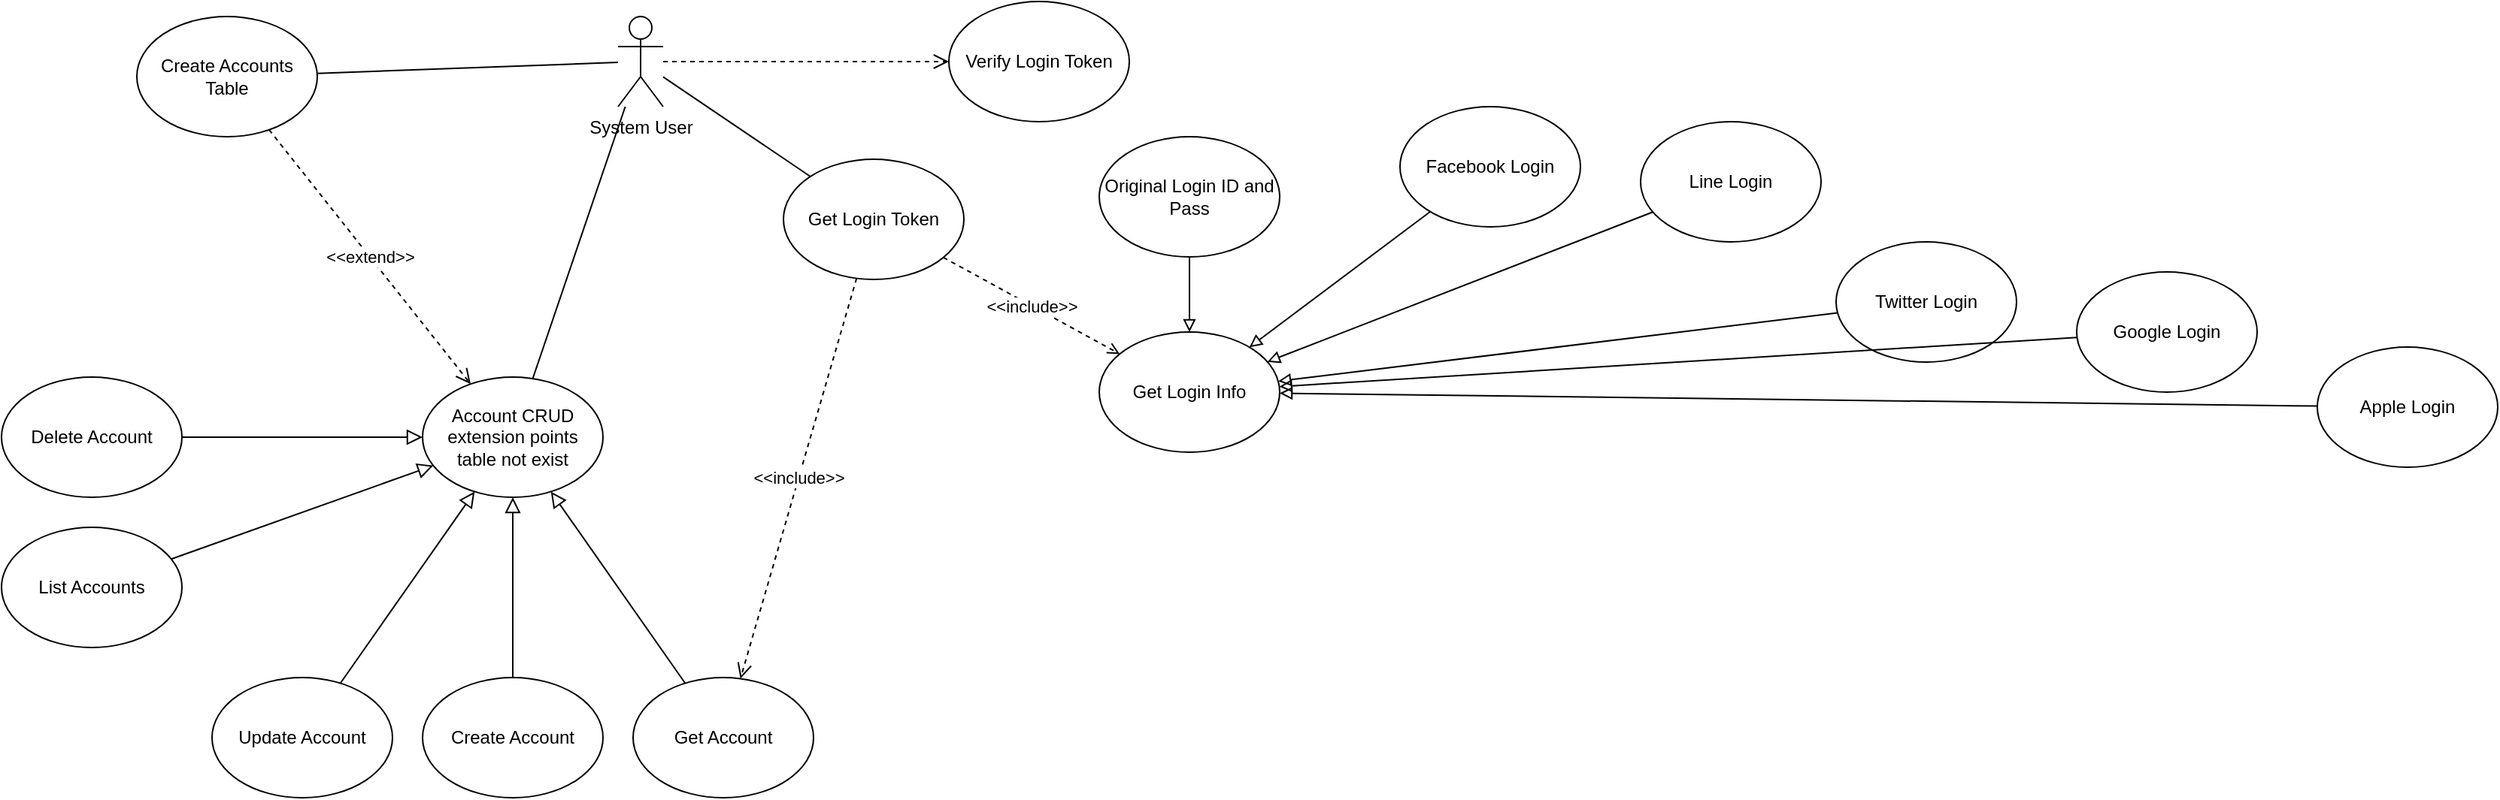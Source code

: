 <mxfile>
    <diagram id="rvlkigkRNbvFjIAoxNdc" name="use case">
        <mxGraphModel dx="2093" dy="771" grid="1" gridSize="10" guides="1" tooltips="1" connect="1" arrows="1" fold="1" page="1" pageScale="1" pageWidth="1100" pageHeight="850" math="0" shadow="0">
            <root>
                <mxCell id="0"/>
                <mxCell id="1" parent="0"/>
                <mxCell id="17" value="" style="edgeStyle=none;html=1;endArrow=none;endFill=0;" parent="1" source="2" target="32" edge="1">
                    <mxGeometry relative="1" as="geometry"/>
                </mxCell>
                <mxCell id="18" value="" style="edgeStyle=none;html=1;endArrow=none;endFill=0;" parent="1" source="2" target="36" edge="1">
                    <mxGeometry relative="1" as="geometry">
                        <mxPoint x="222.026" y="309.693" as="targetPoint"/>
                    </mxGeometry>
                </mxCell>
                <mxCell id="19" value="" style="edgeStyle=none;html=1;endArrow=none;endFill=0;" parent="1" source="2" target="8" edge="1">
                    <mxGeometry relative="1" as="geometry"/>
                </mxCell>
                <mxCell id="44" value="" style="edgeStyle=none;html=1;dashed=1;endArrow=open;endFill=0;endSize=8;" parent="1" source="2" target="34" edge="1">
                    <mxGeometry relative="1" as="geometry"/>
                </mxCell>
                <mxCell id="2" value="System User" style="shape=umlActor;verticalLabelPosition=bottom;verticalAlign=top;html=1;outlineConnect=0;" parent="1" vertex="1">
                    <mxGeometry x="40" y="250" width="30" height="60" as="geometry"/>
                </mxCell>
                <mxCell id="3" value="Create Account" style="ellipse;whiteSpace=wrap;html=1;" parent="1" vertex="1">
                    <mxGeometry x="-90" y="690" width="120" height="80" as="geometry"/>
                </mxCell>
                <mxCell id="4" value="Update Account" style="ellipse;whiteSpace=wrap;html=1;" parent="1" vertex="1">
                    <mxGeometry x="-230" y="690" width="120" height="80" as="geometry"/>
                </mxCell>
                <mxCell id="33" value="&amp;lt;&amp;lt;include&amp;gt;&amp;gt;" style="edgeStyle=none;html=1;dashed=1;endArrow=open;endFill=0;" parent="1" source="32" target="5" edge="1">
                    <mxGeometry relative="1" as="geometry"/>
                </mxCell>
                <mxCell id="5" value="Get Login Info" style="ellipse;whiteSpace=wrap;html=1;" parent="1" vertex="1">
                    <mxGeometry x="360" y="460" width="120" height="80" as="geometry"/>
                </mxCell>
                <mxCell id="11" value="" style="edgeStyle=none;html=1;endArrow=block;endFill=0;endSize=8;" parent="1" source="3" target="8" edge="1">
                    <mxGeometry relative="1" as="geometry"/>
                </mxCell>
                <mxCell id="12" value="" style="edgeStyle=none;html=1;endArrow=block;endFill=0;endSize=8;" parent="1" source="4" target="8" edge="1">
                    <mxGeometry relative="1" as="geometry"/>
                </mxCell>
                <mxCell id="13" value="" style="edgeStyle=none;html=1;endArrow=block;endFill=0;endSize=8;" parent="1" source="9" target="8" edge="1">
                    <mxGeometry relative="1" as="geometry"/>
                </mxCell>
                <mxCell id="14" value="" style="edgeStyle=none;html=1;endArrow=block;endFill=0;endSize=8;" parent="1" source="10" target="8" edge="1">
                    <mxGeometry relative="1" as="geometry"/>
                </mxCell>
                <mxCell id="16" value="" style="edgeStyle=none;html=1;endArrow=block;endFill=0;endSize=8;" parent="1" source="15" target="8" edge="1">
                    <mxGeometry relative="1" as="geometry"/>
                </mxCell>
                <mxCell id="8" value="Account CRUD&lt;br&gt;extension points&lt;br&gt;table not exist" style="ellipse;whiteSpace=wrap;html=1;align=center;" parent="1" vertex="1">
                    <mxGeometry x="-90" y="490" width="120" height="80" as="geometry"/>
                </mxCell>
                <mxCell id="9" value="Get Account" style="ellipse;whiteSpace=wrap;html=1;" parent="1" vertex="1">
                    <mxGeometry x="50" y="690" width="120" height="80" as="geometry"/>
                </mxCell>
                <mxCell id="10" value="List Accounts" style="ellipse;whiteSpace=wrap;html=1;" parent="1" vertex="1">
                    <mxGeometry x="-370" y="590" width="120" height="80" as="geometry"/>
                </mxCell>
                <mxCell id="15" value="Delete Account" style="ellipse;whiteSpace=wrap;html=1;" parent="1" vertex="1">
                    <mxGeometry x="-370" y="490" width="120" height="80" as="geometry"/>
                </mxCell>
                <mxCell id="26" value="" style="edgeStyle=none;html=1;endArrow=block;endFill=0;" parent="1" source="20" target="5" edge="1">
                    <mxGeometry relative="1" as="geometry"/>
                </mxCell>
                <mxCell id="20" value="Original Login ID and Pass" style="ellipse;whiteSpace=wrap;html=1;" parent="1" vertex="1">
                    <mxGeometry x="360" y="330" width="120" height="80" as="geometry"/>
                </mxCell>
                <mxCell id="27" value="" style="edgeStyle=none;html=1;endArrow=block;endFill=0;" parent="1" source="21" target="5" edge="1">
                    <mxGeometry relative="1" as="geometry"/>
                </mxCell>
                <mxCell id="21" value="Facebook Login" style="ellipse;whiteSpace=wrap;html=1;" parent="1" vertex="1">
                    <mxGeometry x="560" y="310" width="120" height="80" as="geometry"/>
                </mxCell>
                <mxCell id="28" value="" style="edgeStyle=none;html=1;endArrow=block;endFill=0;" parent="1" source="22" target="5" edge="1">
                    <mxGeometry relative="1" as="geometry"/>
                </mxCell>
                <mxCell id="22" value="Line Login" style="ellipse;whiteSpace=wrap;html=1;" parent="1" vertex="1">
                    <mxGeometry x="720" y="320" width="120" height="80" as="geometry"/>
                </mxCell>
                <mxCell id="29" value="" style="edgeStyle=none;html=1;endArrow=block;endFill=0;" parent="1" source="23" target="5" edge="1">
                    <mxGeometry relative="1" as="geometry"/>
                </mxCell>
                <mxCell id="23" value="Twitter Login" style="ellipse;whiteSpace=wrap;html=1;" parent="1" vertex="1">
                    <mxGeometry x="850" y="400" width="120" height="80" as="geometry"/>
                </mxCell>
                <mxCell id="30" value="" style="edgeStyle=none;html=1;endArrow=block;endFill=0;" parent="1" source="24" target="5" edge="1">
                    <mxGeometry relative="1" as="geometry"/>
                </mxCell>
                <mxCell id="24" value="Google Login" style="ellipse;whiteSpace=wrap;html=1;" parent="1" vertex="1">
                    <mxGeometry x="1010" y="420" width="120" height="80" as="geometry"/>
                </mxCell>
                <mxCell id="31" value="" style="edgeStyle=none;html=1;endArrow=block;endFill=0;" parent="1" source="25" target="5" edge="1">
                    <mxGeometry relative="1" as="geometry"/>
                </mxCell>
                <mxCell id="25" value="Apple Login" style="ellipse;whiteSpace=wrap;html=1;" parent="1" vertex="1">
                    <mxGeometry x="1170" y="470" width="120" height="80" as="geometry"/>
                </mxCell>
                <mxCell id="45" value="&amp;lt;&amp;lt;include&amp;gt;&amp;gt;" style="edgeStyle=none;html=1;dashed=1;endArrow=open;endFill=0;endSize=8;" parent="1" source="32" target="9" edge="1">
                    <mxGeometry relative="1" as="geometry"/>
                </mxCell>
                <mxCell id="32" value="Get Login Token" style="ellipse;whiteSpace=wrap;html=1;" parent="1" vertex="1">
                    <mxGeometry x="150" y="345" width="120" height="80" as="geometry"/>
                </mxCell>
                <mxCell id="34" value="Verify Login Token" style="ellipse;whiteSpace=wrap;html=1;" parent="1" vertex="1">
                    <mxGeometry x="260" y="240" width="120" height="80" as="geometry"/>
                </mxCell>
                <mxCell id="37" value="&amp;lt;&amp;lt;extend&amp;gt;&amp;gt;" style="edgeStyle=none;html=1;endArrow=open;endFill=0;endSize=8;dashed=1;" parent="1" source="36" target="8" edge="1">
                    <mxGeometry relative="1" as="geometry"/>
                </mxCell>
                <mxCell id="36" value="Create Accounts Table" style="ellipse;whiteSpace=wrap;html=1;" parent="1" vertex="1">
                    <mxGeometry x="-280" y="250" width="120" height="80" as="geometry"/>
                </mxCell>
            </root>
        </mxGraphModel>
    </diagram>
    <diagram id="sqh3LlVaoADL919r6_M-" name="class diagram">
        <mxGraphModel dx="993" dy="771" grid="1" gridSize="10" guides="1" tooltips="1" connect="1" arrows="1" fold="1" page="1" pageScale="1" pageWidth="1100" pageHeight="850" math="0" shadow="0">
            <root>
                <mxCell id="9XKf7zQ3AWIiccwBB2B_-0"/>
                <mxCell id="9XKf7zQ3AWIiccwBB2B_-1" parent="9XKf7zQ3AWIiccwBB2B_-0"/>
                <mxCell id="nGg-c0GrNdZQERf6ePs1-1" value="AccountData" style="swimlane;fontStyle=1;align=center;verticalAlign=top;childLayout=stackLayout;horizontal=1;startSize=26;horizontalStack=0;resizeParent=1;resizeParentMax=0;resizeLast=0;collapsible=1;marginBottom=0;" parent="9XKf7zQ3AWIiccwBB2B_-1" vertex="1">
                    <mxGeometry x="40" y="321" width="160" height="240" as="geometry"/>
                </mxCell>
                <mxCell id="nGg-c0GrNdZQERf6ePs1-2" value="+ ID: uint64&#10;+ Account: string&#10;+ AccountType:string&#10;+ SourceType: string&#10;+ Password: string&#10;+ IsActivate: bool&#10;+ CreatedAt: time.Time&#10;+ UpdatedAt: time.Time&#10;+ DeletedAt: time.Time&#10;+ ActivateAt: time.Time&#10;+ ExpiredAt: time.Time" style="text;strokeColor=none;fillColor=none;align=left;verticalAlign=top;spacingLeft=4;spacingRight=4;overflow=hidden;rotatable=0;points=[[0,0.5],[1,0.5]];portConstraint=eastwest;" parent="nGg-c0GrNdZQERf6ePs1-1" vertex="1">
                    <mxGeometry y="26" width="160" height="164" as="geometry"/>
                </mxCell>
                <mxCell id="nGg-c0GrNdZQERf6ePs1-3" value="" style="line;strokeWidth=1;fillColor=none;align=left;verticalAlign=middle;spacingTop=-1;spacingLeft=3;spacingRight=3;rotatable=0;labelPosition=right;points=[];portConstraint=eastwest;" parent="nGg-c0GrNdZQERf6ePs1-1" vertex="1">
                    <mxGeometry y="190" width="160" height="8" as="geometry"/>
                </mxCell>
                <mxCell id="nGg-c0GrNdZQERf6ePs1-4" value="+ IsActivate(): bool&#10;+ IsExpired(): bool" style="text;strokeColor=none;fillColor=none;align=left;verticalAlign=top;spacingLeft=4;spacingRight=4;overflow=hidden;rotatable=0;points=[[0,0.5],[1,0.5]];portConstraint=eastwest;" parent="nGg-c0GrNdZQERf6ePs1-1" vertex="1">
                    <mxGeometry y="198" width="160" height="42" as="geometry"/>
                </mxCell>
                <mxCell id="qCjxv7QccXXf-5DAuBWA-4" value="&lt;div style=&quot;box-sizing: border-box ; width: 100% ; background: #e4e4e4 ; padding: 2px&quot;&gt;accounts&lt;/div&gt;&lt;table style=&quot;width: 100% ; font-size: 1em&quot; cellpadding=&quot;2&quot; cellspacing=&quot;0&quot;&gt;&lt;tbody&gt;&lt;tr&gt;&lt;td&gt;PK&lt;/td&gt;&lt;td&gt;id&lt;/td&gt;&lt;td&gt;uint&lt;/td&gt;&lt;/tr&gt;&lt;tr&gt;&lt;td&gt;UK&lt;/td&gt;&lt;td&gt;account&lt;/td&gt;&lt;td&gt;varchar&lt;/td&gt;&lt;/tr&gt;&lt;tr&gt;&lt;td&gt;UK&lt;/td&gt;&lt;td&gt;account_type&lt;/td&gt;&lt;td&gt;varchar&lt;/td&gt;&lt;/tr&gt;&lt;tr&gt;&lt;td&gt;&lt;br&gt;&lt;/td&gt;&lt;td&gt;source_type&lt;/td&gt;&lt;td&gt;varchar&lt;/td&gt;&lt;/tr&gt;&lt;tr&gt;&lt;td&gt;&lt;br&gt;&lt;/td&gt;&lt;td&gt;is_activate&lt;/td&gt;&lt;td&gt;bool&lt;/td&gt;&lt;/tr&gt;&lt;tr&gt;&lt;td&gt;&lt;br&gt;&lt;/td&gt;&lt;td&gt;password&lt;/td&gt;&lt;td&gt;varchar&lt;/td&gt;&lt;/tr&gt;&lt;tr&gt;&lt;td&gt;&lt;br&gt;&lt;/td&gt;&lt;td&gt;created_at&lt;/td&gt;&lt;td&gt;timestamp&lt;/td&gt;&lt;/tr&gt;&lt;tr&gt;&lt;td&gt;&lt;br&gt;&lt;/td&gt;&lt;td&gt;updated_at&lt;/td&gt;&lt;td&gt;timestamp&lt;/td&gt;&lt;/tr&gt;&lt;tr&gt;&lt;td&gt;&lt;br&gt;&lt;/td&gt;&lt;td&gt;deleted_at&lt;/td&gt;&lt;td&gt;timestamp&lt;/td&gt;&lt;/tr&gt;&lt;tr&gt;&lt;td&gt;&lt;br&gt;&lt;/td&gt;&lt;td&gt;activate_at&lt;/td&gt;&lt;td&gt;timestamp&lt;/td&gt;&lt;/tr&gt;&lt;tr&gt;&lt;td&gt;&lt;br&gt;&lt;/td&gt;&lt;td&gt;expired_at&lt;/td&gt;&lt;td&gt;timestamp&lt;/td&gt;&lt;/tr&gt;&lt;/tbody&gt;&lt;/table&gt;" style="verticalAlign=top;align=left;overflow=fill;html=1;labelBackgroundColor=none;strokeColor=#000000;fontColor=#007FFF;" vertex="1" parent="9XKf7zQ3AWIiccwBB2B_-1">
                    <mxGeometry x="40" y="40" width="180" height="220" as="geometry"/>
                </mxCell>
                <mxCell id="CmHsCl48cbizFWAhOGaE-4" value="GORM" style="shape=folder;fontStyle=1;tabWidth=110;tabHeight=30;tabPosition=left;html=1;boundedLbl=1;labelInHeader=1;container=1;collapsible=0;recursiveResize=0;labelBackgroundColor=none;fontColor=#007FFF;strokeColor=default;" vertex="1" parent="9XKf7zQ3AWIiccwBB2B_-1">
                    <mxGeometry x="280" y="40" width="150" height="100" as="geometry"/>
                </mxCell>
                <mxCell id="CmHsCl48cbizFWAhOGaE-5" value="Packaged element1" style="html=1;labelBackgroundColor=none;fontColor=#007FFF;strokeColor=default;" vertex="1" parent="CmHsCl48cbizFWAhOGaE-4">
                    <mxGeometry width="110" height="30" relative="1" as="geometry">
                        <mxPoint x="20" y="50" as="offset"/>
                    </mxGeometry>
                </mxCell>
                <mxCell id="68DOZgDuq6Gw_M9C7N1E-93" value="" style="edgeStyle=none;html=1;fontColor=#007FFF;endArrow=block;endFill=0;" edge="1" parent="9XKf7zQ3AWIiccwBB2B_-1" source="68DOZgDuq6Gw_M9C7N1E-79" target="68DOZgDuq6Gw_M9C7N1E-75">
                    <mxGeometry relative="1" as="geometry">
                        <mxPoint x="750" y="715.1" as="sourcePoint"/>
                    </mxGeometry>
                </mxCell>
                <mxCell id="68DOZgDuq6Gw_M9C7N1E-103" value="" style="edgeStyle=none;html=1;fontColor=#007FFF;endArrow=none;endFill=0;" edge="1" parent="9XKf7zQ3AWIiccwBB2B_-1" source="68DOZgDuq6Gw_M9C7N1E-75" target="68DOZgDuq6Gw_M9C7N1E-98">
                    <mxGeometry relative="1" as="geometry"/>
                </mxCell>
                <mxCell id="68DOZgDuq6Gw_M9C7N1E-75" value="&lt;&lt;Interface&gt;&gt;&#10;IAccountDecorator" style="swimlane;fontStyle=1;align=center;verticalAlign=top;childLayout=stackLayout;horizontal=1;startSize=42;horizontalStack=0;resizeParent=1;resizeParentMax=0;resizeLast=0;collapsible=1;marginBottom=0;" vertex="1" collapsed="1" parent="9XKf7zQ3AWIiccwBB2B_-1">
                    <mxGeometry x="520" y="160" width="125" height="42" as="geometry">
                        <mxRectangle x="595" y="490" width="210" height="106" as="alternateBounds"/>
                    </mxGeometry>
                </mxCell>
                <mxCell id="68DOZgDuq6Gw_M9C7N1E-76" value="+ field: type" style="text;strokeColor=none;fillColor=none;align=left;verticalAlign=top;spacingLeft=4;spacingRight=4;overflow=hidden;rotatable=0;points=[[0,0.5],[1,0.5]];portConstraint=eastwest;" vertex="1" parent="68DOZgDuq6Gw_M9C7N1E-75">
                    <mxGeometry y="42" width="125" height="24" as="geometry"/>
                </mxCell>
                <mxCell id="68DOZgDuq6Gw_M9C7N1E-77" value="" style="line;strokeWidth=1;fillColor=none;align=left;verticalAlign=middle;spacingTop=-1;spacingLeft=3;spacingRight=3;rotatable=0;labelPosition=right;points=[];portConstraint=eastwest;" vertex="1" parent="68DOZgDuq6Gw_M9C7N1E-75">
                    <mxGeometry y="66" width="125" height="8" as="geometry"/>
                </mxCell>
                <mxCell id="68DOZgDuq6Gw_M9C7N1E-78" value="+ GetAccountData():AccountData" style="text;strokeColor=none;fillColor=none;align=left;verticalAlign=top;spacingLeft=4;spacingRight=4;overflow=hidden;rotatable=0;points=[[0,0.5],[1,0.5]];portConstraint=eastwest;" vertex="1" parent="68DOZgDuq6Gw_M9C7N1E-75">
                    <mxGeometry y="74" width="125" height="32" as="geometry"/>
                </mxCell>
                <mxCell id="68DOZgDuq6Gw_M9C7N1E-79" value="&lt;&lt;Interface&gt;&gt;&#10;IClassDecorator" style="swimlane;fontStyle=1;align=center;verticalAlign=top;childLayout=stackLayout;horizontal=1;startSize=38;horizontalStack=0;resizeParent=1;resizeParentMax=0;resizeLast=0;collapsible=1;marginBottom=0;" vertex="1" collapsed="1" parent="9XKf7zQ3AWIiccwBB2B_-1">
                    <mxGeometry x="590" y="594" width="120" height="38" as="geometry">
                        <mxRectangle x="590" y="594" width="210" height="102" as="alternateBounds"/>
                    </mxGeometry>
                </mxCell>
                <mxCell id="68DOZgDuq6Gw_M9C7N1E-80" value="+ Decorator: IAccountDecorator" style="text;strokeColor=none;fillColor=none;align=left;verticalAlign=top;spacingLeft=4;spacingRight=4;overflow=hidden;rotatable=0;points=[[0,0.5],[1,0.5]];portConstraint=eastwest;" vertex="1" parent="68DOZgDuq6Gw_M9C7N1E-79">
                    <mxGeometry y="38" width="120" height="24" as="geometry"/>
                </mxCell>
                <mxCell id="68DOZgDuq6Gw_M9C7N1E-81" value="" style="line;strokeWidth=1;fillColor=none;align=left;verticalAlign=middle;spacingTop=-1;spacingLeft=3;spacingRight=3;rotatable=0;labelPosition=right;points=[];portConstraint=eastwest;" vertex="1" parent="68DOZgDuq6Gw_M9C7N1E-79">
                    <mxGeometry y="62" width="120" height="8" as="geometry"/>
                </mxCell>
                <mxCell id="68DOZgDuq6Gw_M9C7N1E-82" value="+ GetAccountData():AccountData" style="text;strokeColor=none;fillColor=none;align=left;verticalAlign=top;spacingLeft=4;spacingRight=4;overflow=hidden;rotatable=0;points=[[0,0.5],[1,0.5]];portConstraint=eastwest;" vertex="1" parent="68DOZgDuq6Gw_M9C7N1E-79">
                    <mxGeometry y="70" width="120" height="32" as="geometry"/>
                </mxCell>
                <mxCell id="68DOZgDuq6Gw_M9C7N1E-91" value="" style="edgeStyle=none;html=1;fontColor=#007FFF;endArrow=block;endFill=0;" edge="1" parent="9XKf7zQ3AWIiccwBB2B_-1" source="68DOZgDuq6Gw_M9C7N1E-83" target="68DOZgDuq6Gw_M9C7N1E-78">
                    <mxGeometry relative="1" as="geometry"/>
                </mxCell>
                <mxCell id="68DOZgDuq6Gw_M9C7N1E-83" value="OriginAccount" style="swimlane;fontStyle=1;align=center;verticalAlign=top;childLayout=stackLayout;horizontal=1;startSize=26;horizontalStack=0;resizeParent=1;resizeParentMax=0;resizeLast=0;collapsible=1;marginBottom=0;" vertex="1" collapsed="1" parent="9XKf7zQ3AWIiccwBB2B_-1">
                    <mxGeometry x="720" y="80" width="120" height="26" as="geometry">
                        <mxRectangle x="400" y="672" width="210" height="90" as="alternateBounds"/>
                    </mxGeometry>
                </mxCell>
                <mxCell id="68DOZgDuq6Gw_M9C7N1E-84" value="+ field: type" style="text;strokeColor=none;fillColor=none;align=left;verticalAlign=top;spacingLeft=4;spacingRight=4;overflow=hidden;rotatable=0;points=[[0,0.5],[1,0.5]];portConstraint=eastwest;" vertex="1" parent="68DOZgDuq6Gw_M9C7N1E-83">
                    <mxGeometry y="26" width="120" height="24" as="geometry"/>
                </mxCell>
                <mxCell id="68DOZgDuq6Gw_M9C7N1E-85" value="" style="line;strokeWidth=1;fillColor=none;align=left;verticalAlign=middle;spacingTop=-1;spacingLeft=3;spacingRight=3;rotatable=0;labelPosition=right;points=[];portConstraint=eastwest;" vertex="1" parent="68DOZgDuq6Gw_M9C7N1E-83">
                    <mxGeometry y="50" width="120" height="8" as="geometry"/>
                </mxCell>
                <mxCell id="68DOZgDuq6Gw_M9C7N1E-86" value="+ GetAccountData():AccountData" style="text;strokeColor=none;fillColor=none;align=left;verticalAlign=top;spacingLeft=4;spacingRight=4;overflow=hidden;rotatable=0;points=[[0,0.5],[1,0.5]];portConstraint=eastwest;" vertex="1" parent="68DOZgDuq6Gw_M9C7N1E-83">
                    <mxGeometry y="58" width="120" height="32" as="geometry"/>
                </mxCell>
                <mxCell id="68DOZgDuq6Gw_M9C7N1E-92" value="" style="edgeStyle=none;html=1;fontColor=#007FFF;endArrow=block;endFill=0;" edge="1" parent="9XKf7zQ3AWIiccwBB2B_-1" source="68DOZgDuq6Gw_M9C7N1E-87" target="68DOZgDuq6Gw_M9C7N1E-78">
                    <mxGeometry relative="1" as="geometry"/>
                </mxCell>
                <mxCell id="68DOZgDuq6Gw_M9C7N1E-87" value="FacebookAccount" style="swimlane;fontStyle=1;align=center;verticalAlign=top;childLayout=stackLayout;horizontal=1;startSize=26;horizontalStack=0;resizeParent=1;resizeParentMax=0;resizeLast=0;collapsible=1;marginBottom=0;" vertex="1" collapsed="1" parent="9XKf7zQ3AWIiccwBB2B_-1">
                    <mxGeometry x="720" y="140" width="140" height="26" as="geometry">
                        <mxRectangle x="580" y="672" width="210" height="90" as="alternateBounds"/>
                    </mxGeometry>
                </mxCell>
                <mxCell id="68DOZgDuq6Gw_M9C7N1E-88" value="+ field: type" style="text;strokeColor=none;fillColor=none;align=left;verticalAlign=top;spacingLeft=4;spacingRight=4;overflow=hidden;rotatable=0;points=[[0,0.5],[1,0.5]];portConstraint=eastwest;" vertex="1" parent="68DOZgDuq6Gw_M9C7N1E-87">
                    <mxGeometry y="26" width="140" height="24" as="geometry"/>
                </mxCell>
                <mxCell id="68DOZgDuq6Gw_M9C7N1E-89" value="" style="line;strokeWidth=1;fillColor=none;align=left;verticalAlign=middle;spacingTop=-1;spacingLeft=3;spacingRight=3;rotatable=0;labelPosition=right;points=[];portConstraint=eastwest;" vertex="1" parent="68DOZgDuq6Gw_M9C7N1E-87">
                    <mxGeometry y="50" width="140" height="8" as="geometry"/>
                </mxCell>
                <mxCell id="68DOZgDuq6Gw_M9C7N1E-90" value="+ GetAccountData():AccountData" style="text;strokeColor=none;fillColor=none;align=left;verticalAlign=top;spacingLeft=4;spacingRight=4;overflow=hidden;rotatable=0;points=[[0,0.5],[1,0.5]];portConstraint=eastwest;" vertex="1" parent="68DOZgDuq6Gw_M9C7N1E-87">
                    <mxGeometry y="58" width="140" height="32" as="geometry"/>
                </mxCell>
                <mxCell id="68DOZgDuq6Gw_M9C7N1E-98" value="&lt;&lt;Interface&gt;&gt;&#10;IEncryptDecorator" style="swimlane;fontStyle=1;align=center;verticalAlign=top;childLayout=stackLayout;horizontal=1;startSize=38;horizontalStack=0;resizeParent=1;resizeParentMax=0;resizeLast=0;collapsible=1;marginBottom=0;" vertex="1" collapsed="1" parent="9XKf7zQ3AWIiccwBB2B_-1">
                    <mxGeometry x="840" y="594" width="140" height="38" as="geometry">
                        <mxRectangle x="860" y="588" width="210" height="100" as="alternateBounds"/>
                    </mxGeometry>
                </mxCell>
                <mxCell id="68DOZgDuq6Gw_M9C7N1E-99" value="+ Decorator: IAccountDecorator" style="text;strokeColor=none;fillColor=none;align=left;verticalAlign=top;spacingLeft=4;spacingRight=4;overflow=hidden;rotatable=0;points=[[0,0.5],[1,0.5]];portConstraint=eastwest;" vertex="1" parent="68DOZgDuq6Gw_M9C7N1E-98">
                    <mxGeometry y="38" width="140" height="24" as="geometry"/>
                </mxCell>
                <mxCell id="68DOZgDuq6Gw_M9C7N1E-100" value="" style="line;strokeWidth=1;fillColor=none;align=left;verticalAlign=middle;spacingTop=-1;spacingLeft=3;spacingRight=3;rotatable=0;labelPosition=right;points=[];portConstraint=eastwest;" vertex="1" parent="68DOZgDuq6Gw_M9C7N1E-98">
                    <mxGeometry y="62" width="140" height="8" as="geometry"/>
                </mxCell>
                <mxCell id="68DOZgDuq6Gw_M9C7N1E-101" value="+ GetAccountData(): AccountData" style="text;strokeColor=none;fillColor=none;align=left;verticalAlign=top;spacingLeft=4;spacingRight=4;overflow=hidden;rotatable=0;points=[[0,0.5],[1,0.5]];portConstraint=eastwest;" vertex="1" parent="68DOZgDuq6Gw_M9C7N1E-98">
                    <mxGeometry y="70" width="140" height="30" as="geometry"/>
                </mxCell>
                <mxCell id="68DOZgDuq6Gw_M9C7N1E-112" value="" style="edgeStyle=none;html=1;fontColor=#007FFF;endArrow=none;endFill=0;" edge="1" parent="9XKf7zQ3AWIiccwBB2B_-1" source="68DOZgDuq6Gw_M9C7N1E-104" target="68DOZgDuq6Gw_M9C7N1E-82">
                    <mxGeometry relative="1" as="geometry"/>
                </mxCell>
                <mxCell id="68DOZgDuq6Gw_M9C7N1E-104" value="AdminDecorator" style="swimlane;fontStyle=1;align=center;verticalAlign=top;childLayout=stackLayout;horizontal=1;startSize=26;horizontalStack=0;resizeParent=1;resizeParentMax=0;resizeLast=0;collapsible=1;marginBottom=0;" vertex="1" collapsed="1" parent="9XKf7zQ3AWIiccwBB2B_-1">
                    <mxGeometry x="610" y="780" width="120" height="26" as="geometry">
                        <mxRectangle x="580" y="850" width="210" height="90" as="alternateBounds"/>
                    </mxGeometry>
                </mxCell>
                <mxCell id="68DOZgDuq6Gw_M9C7N1E-105" value="+ Account: IAccount" style="text;strokeColor=none;fillColor=none;align=left;verticalAlign=top;spacingLeft=4;spacingRight=4;overflow=hidden;rotatable=0;points=[[0,0.5],[1,0.5]];portConstraint=eastwest;" vertex="1" parent="68DOZgDuq6Gw_M9C7N1E-104">
                    <mxGeometry y="26" width="120" height="24" as="geometry"/>
                </mxCell>
                <mxCell id="68DOZgDuq6Gw_M9C7N1E-106" value="" style="line;strokeWidth=1;fillColor=none;align=left;verticalAlign=middle;spacingTop=-1;spacingLeft=3;spacingRight=3;rotatable=0;labelPosition=right;points=[];portConstraint=eastwest;" vertex="1" parent="68DOZgDuq6Gw_M9C7N1E-104">
                    <mxGeometry y="50" width="120" height="8" as="geometry"/>
                </mxCell>
                <mxCell id="68DOZgDuq6Gw_M9C7N1E-107" value="+ GetAccountData():AccountData" style="text;strokeColor=none;fillColor=none;align=left;verticalAlign=top;spacingLeft=4;spacingRight=4;overflow=hidden;rotatable=0;points=[[0,0.5],[1,0.5]];portConstraint=eastwest;" vertex="1" parent="68DOZgDuq6Gw_M9C7N1E-104">
                    <mxGeometry y="58" width="120" height="32" as="geometry"/>
                </mxCell>
                <mxCell id="68DOZgDuq6Gw_M9C7N1E-113" value="" style="edgeStyle=none;html=1;fontColor=#007FFF;endArrow=none;endFill=0;" edge="1" parent="9XKf7zQ3AWIiccwBB2B_-1" source="68DOZgDuq6Gw_M9C7N1E-108" target="68DOZgDuq6Gw_M9C7N1E-82">
                    <mxGeometry relative="1" as="geometry"/>
                </mxCell>
                <mxCell id="68DOZgDuq6Gw_M9C7N1E-108" value="MemberDecorator" style="swimlane;fontStyle=1;align=center;verticalAlign=top;childLayout=stackLayout;horizontal=1;startSize=26;horizontalStack=0;resizeParent=1;resizeParentMax=0;resizeLast=0;collapsible=1;marginBottom=0;" vertex="1" collapsed="1" parent="9XKf7zQ3AWIiccwBB2B_-1">
                    <mxGeometry x="750" y="780" width="120" height="26" as="geometry">
                        <mxRectangle x="930" y="850" width="210" height="90" as="alternateBounds"/>
                    </mxGeometry>
                </mxCell>
                <mxCell id="68DOZgDuq6Gw_M9C7N1E-109" value="+ Account: IAccount" style="text;strokeColor=none;fillColor=none;align=left;verticalAlign=top;spacingLeft=4;spacingRight=4;overflow=hidden;rotatable=0;points=[[0,0.5],[1,0.5]];portConstraint=eastwest;" vertex="1" parent="68DOZgDuq6Gw_M9C7N1E-108">
                    <mxGeometry y="26" width="120" height="24" as="geometry"/>
                </mxCell>
                <mxCell id="68DOZgDuq6Gw_M9C7N1E-110" value="" style="line;strokeWidth=1;fillColor=none;align=left;verticalAlign=middle;spacingTop=-1;spacingLeft=3;spacingRight=3;rotatable=0;labelPosition=right;points=[];portConstraint=eastwest;" vertex="1" parent="68DOZgDuq6Gw_M9C7N1E-108">
                    <mxGeometry y="50" width="120" height="8" as="geometry"/>
                </mxCell>
                <mxCell id="68DOZgDuq6Gw_M9C7N1E-111" value="+ GetAccountData():AccountData" style="text;strokeColor=none;fillColor=none;align=left;verticalAlign=top;spacingLeft=4;spacingRight=4;overflow=hidden;rotatable=0;points=[[0,0.5],[1,0.5]];portConstraint=eastwest;" vertex="1" parent="68DOZgDuq6Gw_M9C7N1E-108">
                    <mxGeometry y="58" width="120" height="32" as="geometry"/>
                </mxCell>
            </root>
        </mxGraphModel>
    </diagram>
</mxfile>